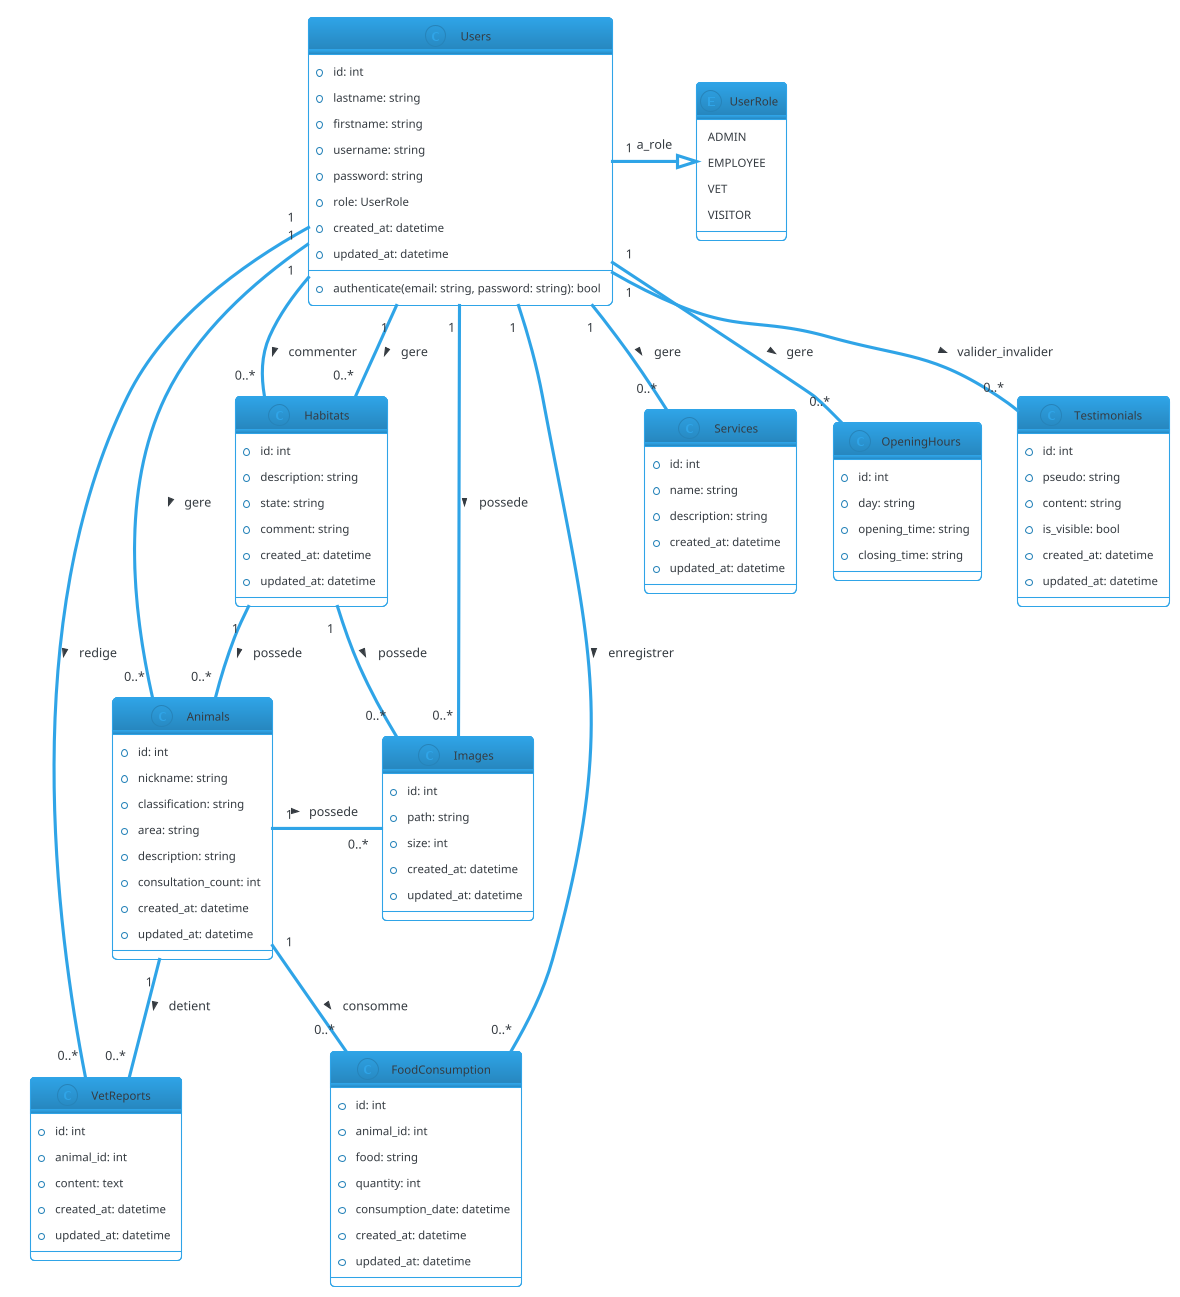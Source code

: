@startuml
!theme cerulean-outline
skinparam backgroundColor #FFFFFF

class Users {
    +id: int
    +lastname: string
    +firstname: string
    +username: string
    +password: string
    +role: UserRole
    +created_at: datetime
    +updated_at: datetime
    +authenticate(email: string, password: string): bool
}

enum UserRole {
    ADMIN
    EMPLOYEE
    VET
    VISITOR
}

class Services {
    +id: int
    +name: string
    +description: string
    +created_at: datetime
    +updated_at: datetime
}

class OpeningHours {
    +id: int
    +day: string
    +opening_time: string
    +closing_time: string
}

class Habitats {
    +id: int
    +description: string
    +state: string
    +comment: string
    +created_at: datetime
    +updated_at: datetime
}

class Animals {
    +id: int
    +nickname: string
    +classification: string
    +area: string
    +description: string
    +consultation_count: int
    +created_at: datetime
    +updated_at: datetime
}

class Testimonials {
    +id: int
    +pseudo: string
    +content: string
    +is_visible: bool
    +created_at: datetime
    +updated_at: datetime
}

class Images {
    +id: int
    +path: string
    +size: int
    +created_at: datetime
    +updated_at: datetime
}

class VetReports {
    +id: int
    +animal_id: int
    +content: text
    +created_at: datetime
    +updated_at: datetime
}

class FoodConsumption {
    +id: int
    +animal_id: int
    +food: string
    +quantity: int
    +consumption_date: datetime
    +created_at: datetime
    +updated_at: datetime
}

Users "1" -|> UserRole : a_role
Habitats "1" -- "0..*" Animals : > possede
Users "1" -- "0..*" VetReports : > redige
Animals "1" -- "0..*" VetReports : > detient
Habitats "1" -- "0..*" Images : > possede
Animals "1" - "0..*" Images : > possede
Users "1" -- "0..*" Images : > possede
Users "1" -- "0..*" Services : > gere
Users "1" -- "0..*" OpeningHours : > gere
Users "1" -- "0..*" Habitats : > gere
Users "1" -- "0..*" Animals : > gere
Users "1" -- "0..*" Testimonials : > valider_invalider
Animals "1" -- "0..*" FoodConsumption : > consomme
Users "1" -- "0..*" FoodConsumption : > enregistrer
Users "1" -- "0..*" Habitats : > commenter

@enduml



